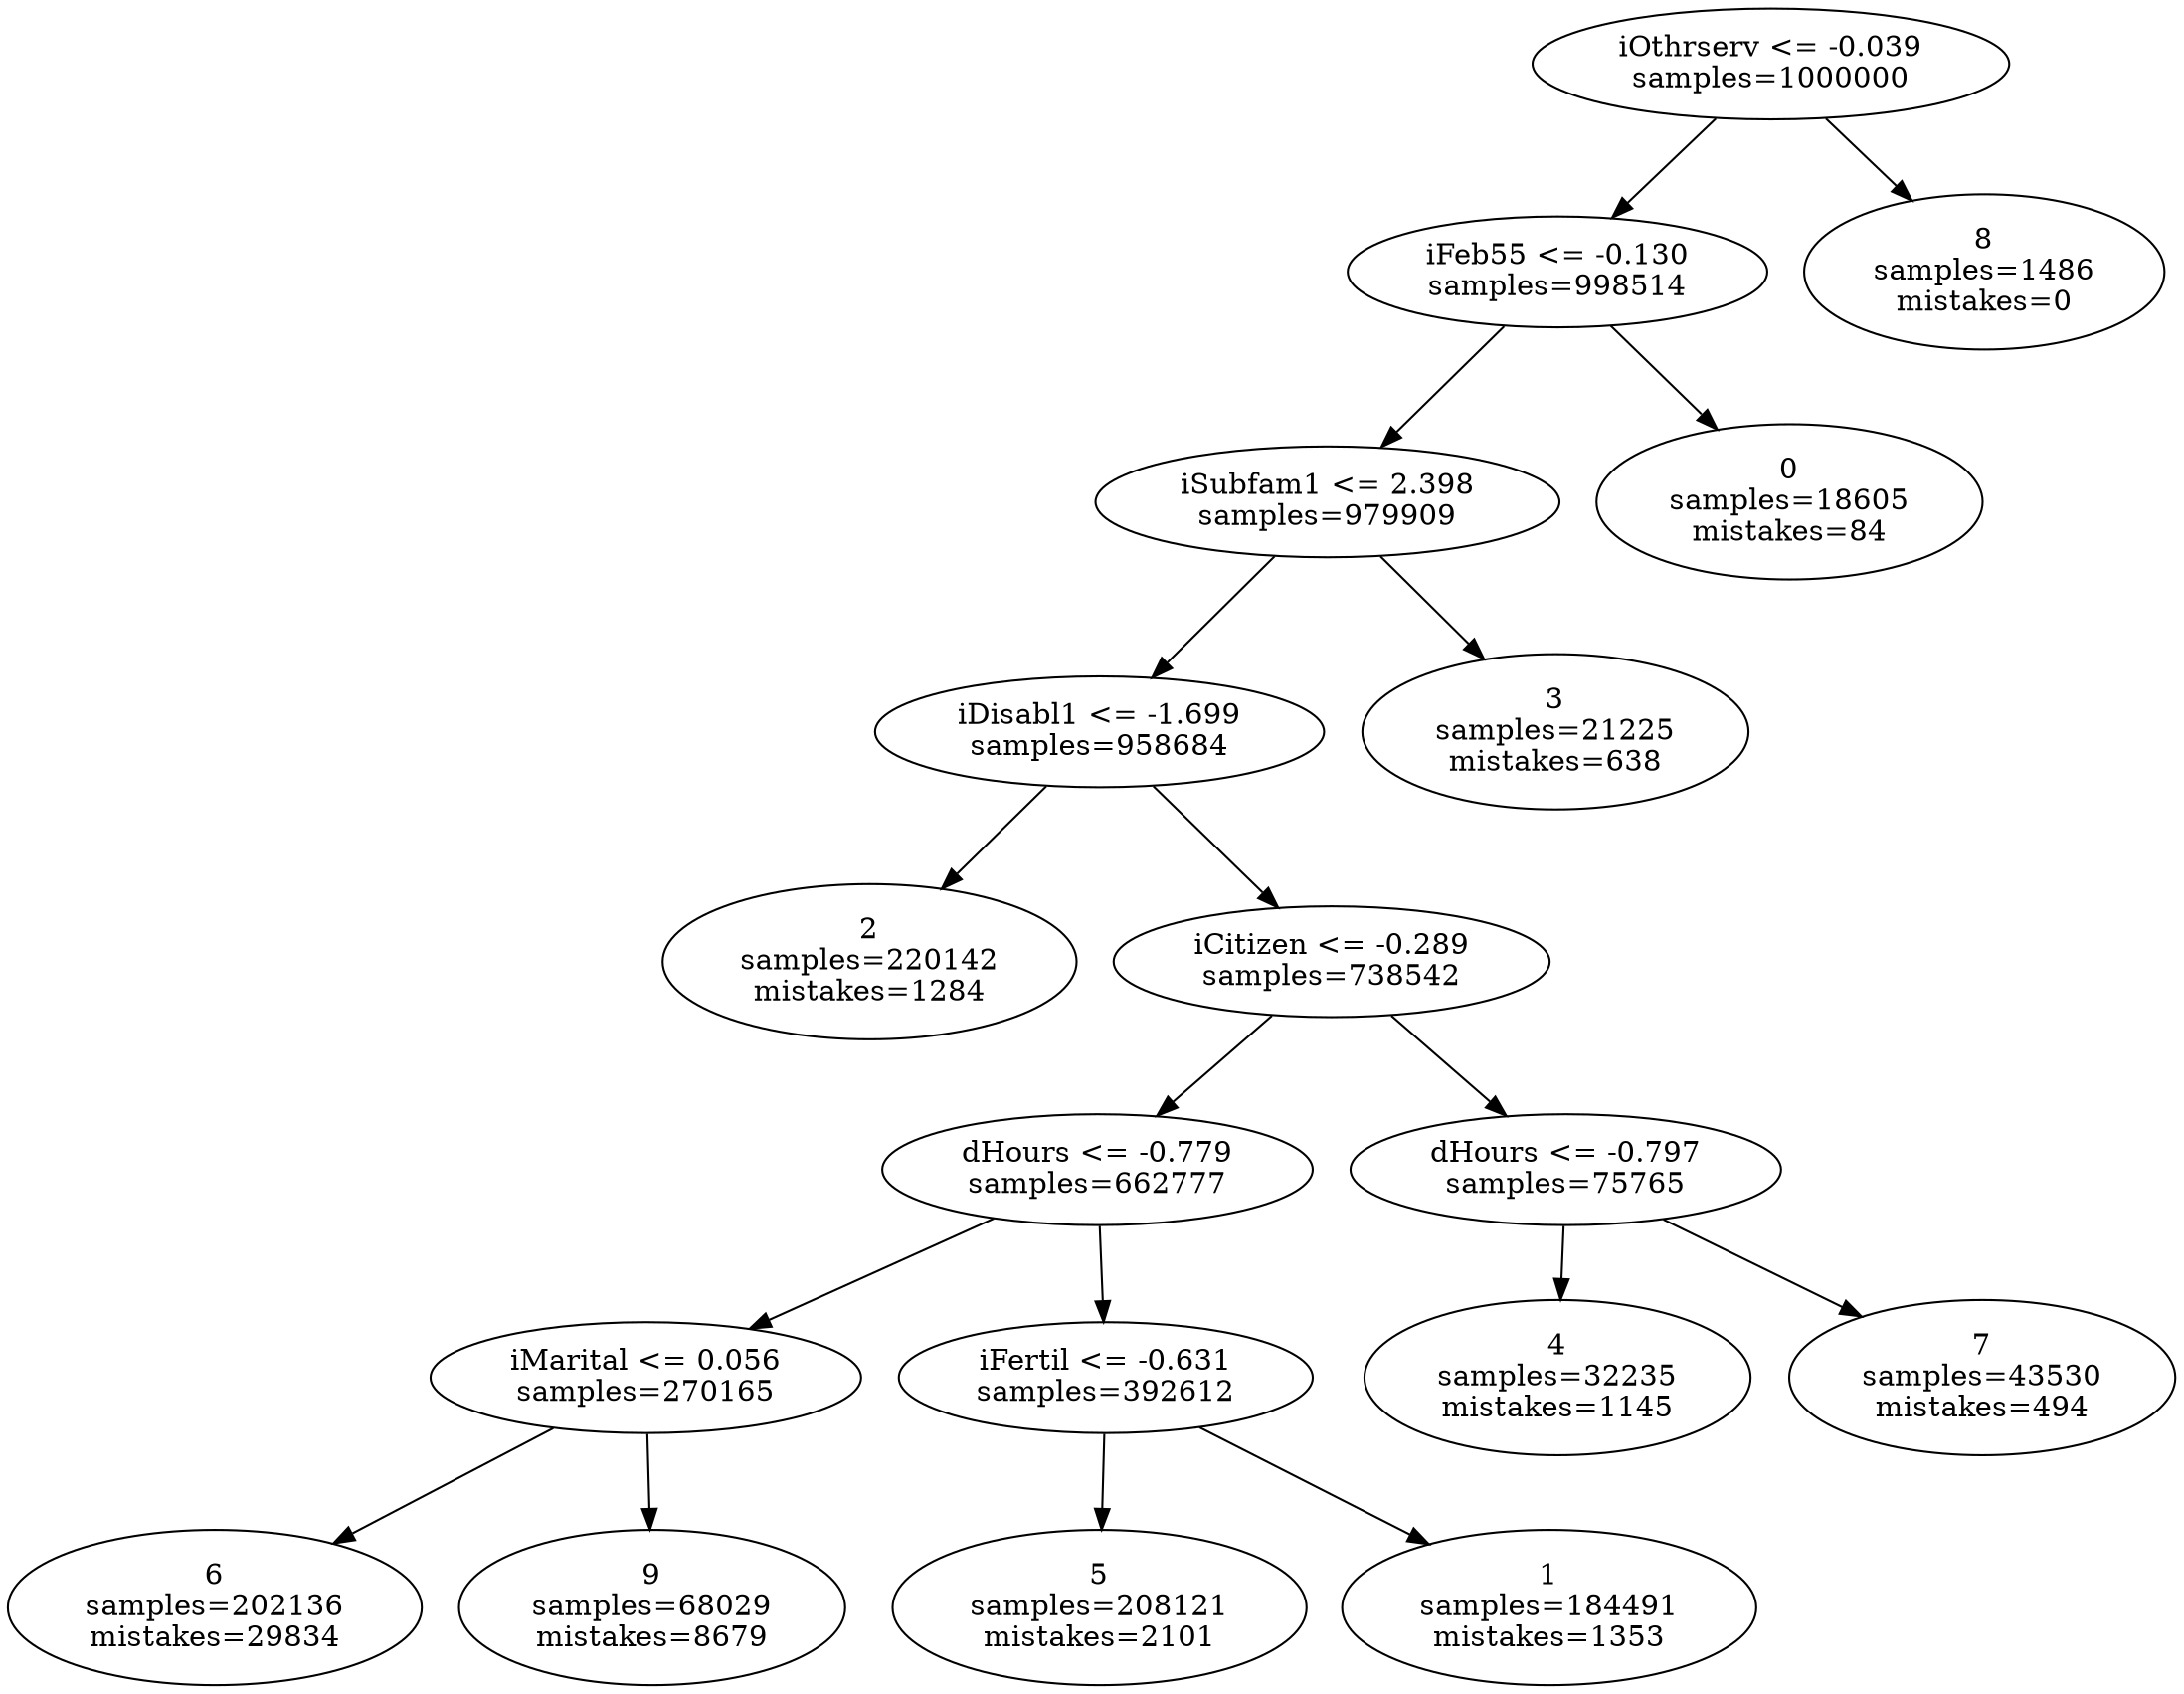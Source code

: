 digraph ClusteringTree {
n_0 [label="iOthrserv <= -0.039
samples=\1000000"];
n_1 [label="iFeb55 <= -0.130
samples=\998514"];
n_2 [label="8
samples=\1486
mistakes=\0"];
n_3 [label="iSubfam1 <= 2.398
samples=\979909"];
n_4 [label="0
samples=\18605
mistakes=\84"];
n_5 [label="iDisabl1 <= -1.699
samples=\958684"];
n_6 [label="3
samples=\21225
mistakes=\638"];
n_7 [label="2
samples=\220142
mistakes=\1284"];
n_8 [label="iCitizen <= -0.289
samples=\738542"];
n_9 [label="dHours <= -0.779
samples=\662777"];
n_10 [label="dHours <= -0.797
samples=\75765"];
n_11 [label="iMarital <= 0.056
samples=\270165"];
n_12 [label="iFertil <= -0.631
samples=\392612"];
n_13 [label="4
samples=\32235
mistakes=\1145"];
n_14 [label="7
samples=\43530
mistakes=\494"];
n_15 [label="6
samples=\202136
mistakes=\29834"];
n_16 [label="9
samples=\68029
mistakes=\8679"];
n_17 [label="5
samples=\208121
mistakes=\2101"];
n_18 [label="1
samples=\184491
mistakes=\1353"];
n_0 -> n_1;
n_0 -> n_2;
n_1 -> n_3;
n_1 -> n_4;
n_3 -> n_5;
n_3 -> n_6;
n_5 -> n_7;
n_5 -> n_8;
n_8 -> n_9;
n_8 -> n_10;
n_9 -> n_11;
n_9 -> n_12;
n_10 -> n_13;
n_10 -> n_14;
n_11 -> n_15;
n_11 -> n_16;
n_12 -> n_17;
n_12 -> n_18;
}
